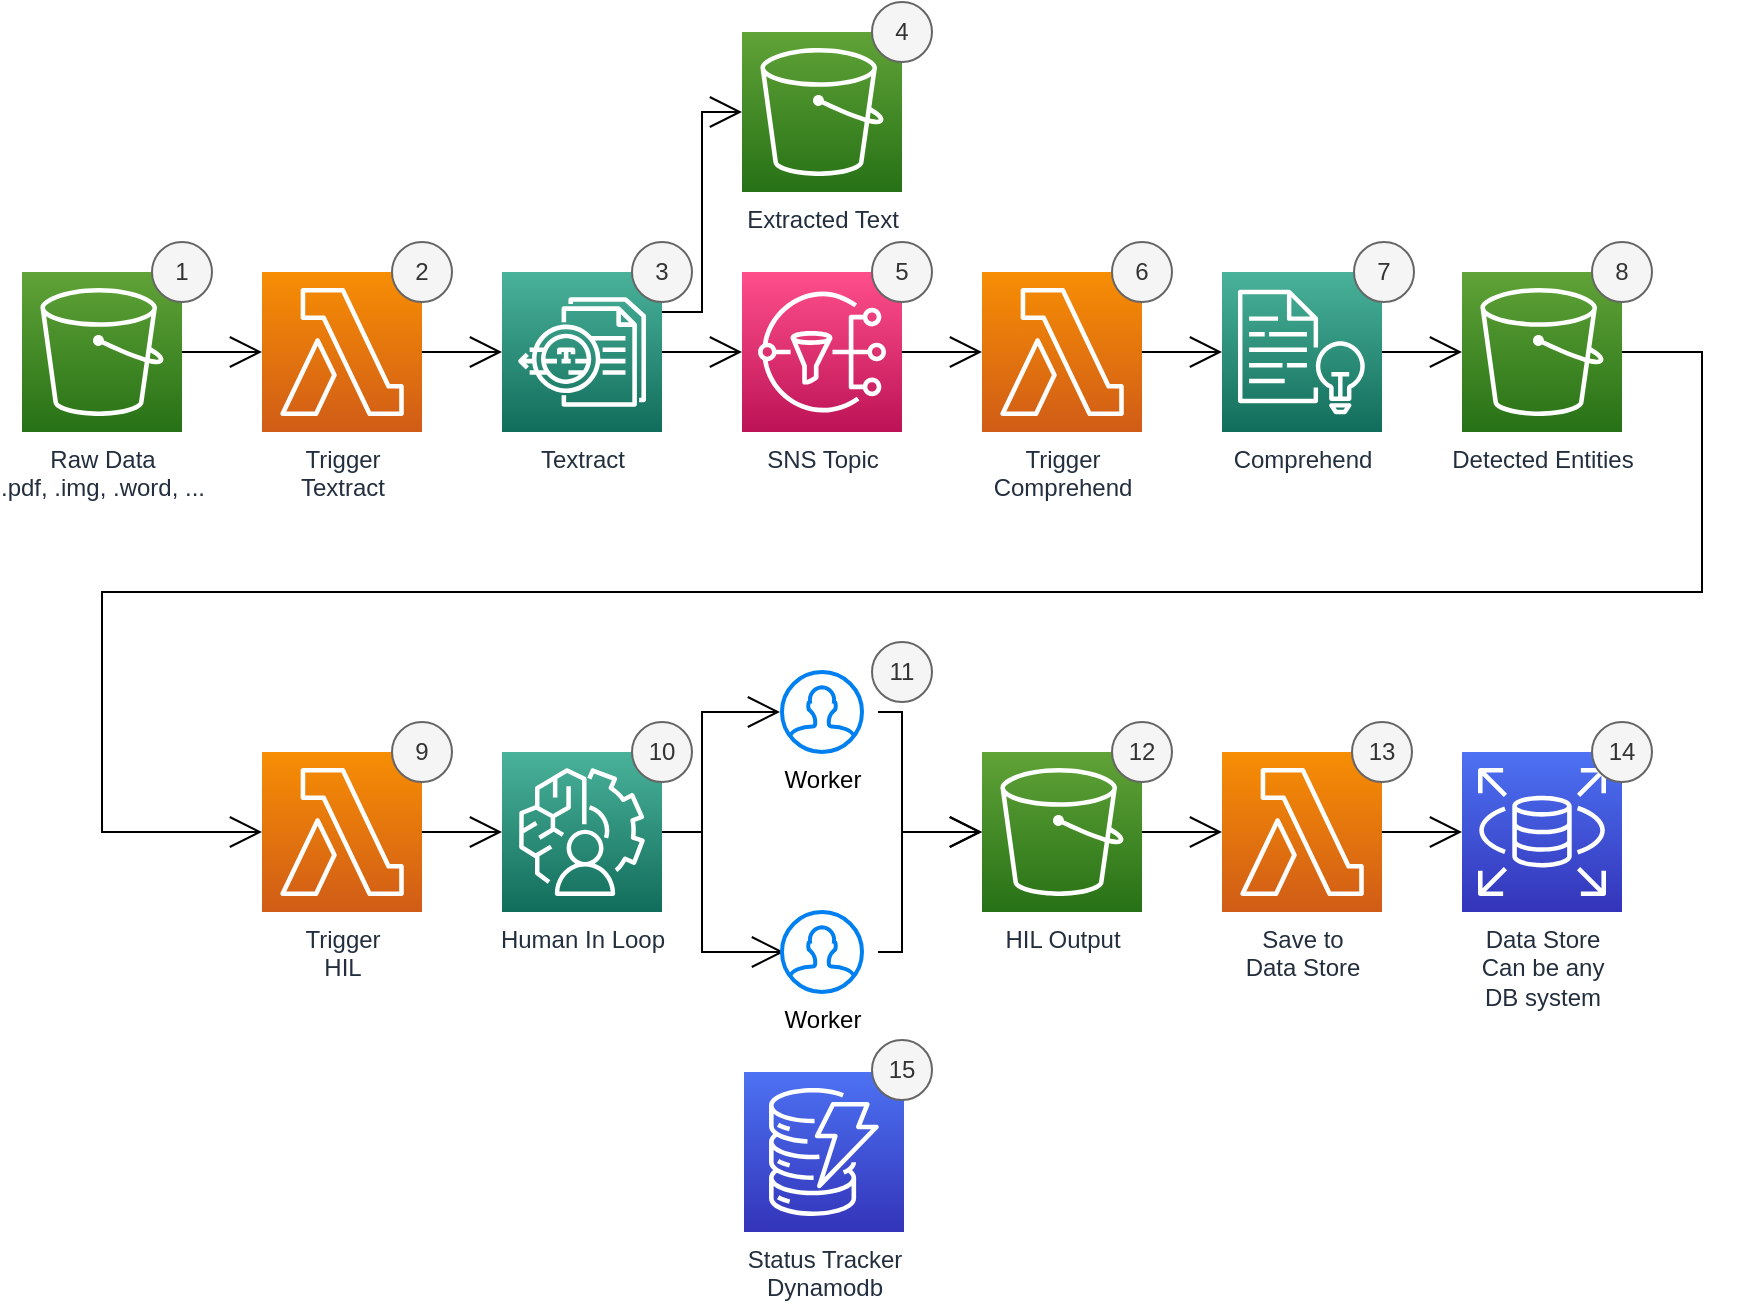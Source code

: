 <mxfile version="15.3.5" type="device" pages="2"><diagram id="PUsyPg1PafYeTbIOHc9t" name="Architect"><mxGraphModel dx="893" dy="1772" grid="1" gridSize="10" guides="1" tooltips="1" connect="1" arrows="1" fold="1" page="1" pageScale="1" pageWidth="850" pageHeight="1100" math="0" shadow="0"><root><mxCell id="0"/><mxCell id="1" parent="0"/><mxCell id="A-wJ7y3gx-UG36cS0w1t-62" style="edgeStyle=none;curved=1;rounded=0;orthogonalLoop=1;jettySize=auto;html=1;exitX=1;exitY=0.5;exitDx=0;exitDy=0;exitPerimeter=0;entryX=0;entryY=0.5;entryDx=0;entryDy=0;entryPerimeter=0;endArrow=open;startSize=14;endSize=14;sourcePerimeterSpacing=8;targetPerimeterSpacing=8;" parent="1" source="A-wJ7y3gx-UG36cS0w1t-1" target="A-wJ7y3gx-UG36cS0w1t-2" edge="1"><mxGeometry relative="1" as="geometry"/></mxCell><mxCell id="A-wJ7y3gx-UG36cS0w1t-1" value="Raw Data&lt;br&gt;.pdf, .img, .word, ..." style="sketch=0;points=[[0,0,0],[0.25,0,0],[0.5,0,0],[0.75,0,0],[1,0,0],[0,1,0],[0.25,1,0],[0.5,1,0],[0.75,1,0],[1,1,0],[0,0.25,0],[0,0.5,0],[0,0.75,0],[1,0.25,0],[1,0.5,0],[1,0.75,0]];outlineConnect=0;fontColor=#232F3E;gradientColor=#60A337;gradientDirection=north;fillColor=#277116;strokeColor=#ffffff;dashed=0;verticalLabelPosition=bottom;verticalAlign=top;align=center;html=1;fontSize=12;fontStyle=0;aspect=fixed;shape=mxgraph.aws4.resourceIcon;resIcon=mxgraph.aws4.s3;hachureGap=4;pointerEvents=0;" parent="1" vertex="1"><mxGeometry x="80" y="-40" width="80" height="80" as="geometry"/></mxCell><mxCell id="A-wJ7y3gx-UG36cS0w1t-63" style="edgeStyle=none;curved=1;rounded=0;orthogonalLoop=1;jettySize=auto;html=1;exitX=1;exitY=0.5;exitDx=0;exitDy=0;exitPerimeter=0;entryX=0;entryY=0.5;entryDx=0;entryDy=0;entryPerimeter=0;endArrow=open;startSize=14;endSize=14;sourcePerimeterSpacing=8;targetPerimeterSpacing=8;" parent="1" source="A-wJ7y3gx-UG36cS0w1t-2" target="A-wJ7y3gx-UG36cS0w1t-56" edge="1"><mxGeometry relative="1" as="geometry"/></mxCell><mxCell id="A-wJ7y3gx-UG36cS0w1t-2" value="Trigger&lt;br&gt;Textract" style="sketch=0;points=[[0,0,0],[0.25,0,0],[0.5,0,0],[0.75,0,0],[1,0,0],[0,1,0],[0.25,1,0],[0.5,1,0],[0.75,1,0],[1,1,0],[0,0.25,0],[0,0.5,0],[0,0.75,0],[1,0.25,0],[1,0.5,0],[1,0.75,0]];outlineConnect=0;fontColor=#232F3E;gradientColor=#F78E04;gradientDirection=north;fillColor=#D05C17;strokeColor=#ffffff;dashed=0;verticalLabelPosition=bottom;verticalAlign=top;align=center;html=1;fontSize=12;fontStyle=0;aspect=fixed;shape=mxgraph.aws4.resourceIcon;resIcon=mxgraph.aws4.lambda;hachureGap=4;pointerEvents=0;" parent="1" vertex="1"><mxGeometry x="200" y="-40" width="80" height="80" as="geometry"/></mxCell><mxCell id="A-wJ7y3gx-UG36cS0w1t-78" style="edgeStyle=orthogonalEdgeStyle;rounded=0;orthogonalLoop=1;jettySize=auto;html=1;exitX=1;exitY=0.5;exitDx=0;exitDy=0;exitPerimeter=0;entryX=-0.025;entryY=0.5;entryDx=0;entryDy=0;entryPerimeter=0;endArrow=open;startSize=14;endSize=14;sourcePerimeterSpacing=8;targetPerimeterSpacing=8;" parent="1" source="A-wJ7y3gx-UG36cS0w1t-55" target="A-wJ7y3gx-UG36cS0w1t-74" edge="1"><mxGeometry relative="1" as="geometry"><Array as="points"><mxPoint x="420" y="240"/><mxPoint x="420" y="180"/></Array></mxGeometry></mxCell><mxCell id="A-wJ7y3gx-UG36cS0w1t-79" style="edgeStyle=orthogonalEdgeStyle;rounded=0;orthogonalLoop=1;jettySize=auto;html=1;exitX=1;exitY=0.5;exitDx=0;exitDy=0;exitPerimeter=0;entryX=0.025;entryY=0.5;entryDx=0;entryDy=0;entryPerimeter=0;endArrow=open;startSize=14;endSize=14;sourcePerimeterSpacing=8;targetPerimeterSpacing=8;" parent="1" source="A-wJ7y3gx-UG36cS0w1t-55" target="A-wJ7y3gx-UG36cS0w1t-76" edge="1"><mxGeometry relative="1" as="geometry"><Array as="points"><mxPoint x="420" y="240"/><mxPoint x="420" y="300"/></Array></mxGeometry></mxCell><mxCell id="A-wJ7y3gx-UG36cS0w1t-55" value="Human In Loop" style="sketch=0;points=[[0,0,0],[0.25,0,0],[0.5,0,0],[0.75,0,0],[1,0,0],[0,1,0],[0.25,1,0],[0.5,1,0],[0.75,1,0],[1,1,0],[0,0.25,0],[0,0.5,0],[0,0.75,0],[1,0.25,0],[1,0.5,0],[1,0.75,0]];outlineConnect=0;fontColor=#232F3E;gradientColor=#4AB29A;gradientDirection=north;fillColor=#116D5B;strokeColor=#ffffff;dashed=0;verticalLabelPosition=bottom;verticalAlign=top;align=center;html=1;fontSize=12;fontStyle=0;aspect=fixed;shape=mxgraph.aws4.resourceIcon;resIcon=mxgraph.aws4.augmented_ai;hachureGap=4;pointerEvents=0;" parent="1" vertex="1"><mxGeometry x="320" y="200" width="80" height="80" as="geometry"/></mxCell><mxCell id="A-wJ7y3gx-UG36cS0w1t-64" style="edgeStyle=none;curved=1;rounded=0;orthogonalLoop=1;jettySize=auto;html=1;exitX=1;exitY=0.5;exitDx=0;exitDy=0;exitPerimeter=0;entryX=0;entryY=0.5;entryDx=0;entryDy=0;entryPerimeter=0;endArrow=open;startSize=14;endSize=14;sourcePerimeterSpacing=8;targetPerimeterSpacing=8;" parent="1" source="A-wJ7y3gx-UG36cS0w1t-56" target="A-wJ7y3gx-UG36cS0w1t-58" edge="1"><mxGeometry relative="1" as="geometry"/></mxCell><mxCell id="A-wJ7y3gx-UG36cS0w1t-65" style="edgeStyle=orthogonalEdgeStyle;rounded=0;orthogonalLoop=1;jettySize=auto;html=1;exitX=1;exitY=0.25;exitDx=0;exitDy=0;exitPerimeter=0;entryX=0;entryY=0.5;entryDx=0;entryDy=0;entryPerimeter=0;endArrow=open;startSize=14;endSize=14;sourcePerimeterSpacing=8;targetPerimeterSpacing=8;" parent="1" source="A-wJ7y3gx-UG36cS0w1t-56" target="A-wJ7y3gx-UG36cS0w1t-60" edge="1"><mxGeometry relative="1" as="geometry"><Array as="points"><mxPoint x="420" y="-20"/><mxPoint x="420" y="-120"/></Array></mxGeometry></mxCell><mxCell id="A-wJ7y3gx-UG36cS0w1t-56" value="Textract" style="sketch=0;points=[[0,0,0],[0.25,0,0],[0.5,0,0],[0.75,0,0],[1,0,0],[0,1,0],[0.25,1,0],[0.5,1,0],[0.75,1,0],[1,1,0],[0,0.25,0],[0,0.5,0],[0,0.75,0],[1,0.25,0],[1,0.5,0],[1,0.75,0]];outlineConnect=0;fontColor=#232F3E;gradientColor=#4AB29A;gradientDirection=north;fillColor=#116D5B;strokeColor=#ffffff;dashed=0;verticalLabelPosition=bottom;verticalAlign=top;align=center;html=1;fontSize=12;fontStyle=0;aspect=fixed;shape=mxgraph.aws4.resourceIcon;resIcon=mxgraph.aws4.textract;hachureGap=4;pointerEvents=0;" parent="1" vertex="1"><mxGeometry x="320" y="-40" width="80" height="80" as="geometry"/></mxCell><mxCell id="A-wJ7y3gx-UG36cS0w1t-72" style="edgeStyle=orthogonalEdgeStyle;rounded=0;orthogonalLoop=1;jettySize=auto;html=1;exitX=1;exitY=0.5;exitDx=0;exitDy=0;exitPerimeter=0;entryX=0;entryY=0.5;entryDx=0;entryDy=0;entryPerimeter=0;endArrow=open;startSize=14;endSize=14;sourcePerimeterSpacing=8;targetPerimeterSpacing=8;" parent="1" source="A-wJ7y3gx-UG36cS0w1t-57" target="A-wJ7y3gx-UG36cS0w1t-61" edge="1"><mxGeometry relative="1" as="geometry"/></mxCell><mxCell id="A-wJ7y3gx-UG36cS0w1t-57" value="Comprehend" style="sketch=0;points=[[0,0,0],[0.25,0,0],[0.5,0,0],[0.75,0,0],[1,0,0],[0,1,0],[0.25,1,0],[0.5,1,0],[0.75,1,0],[1,1,0],[0,0.25,0],[0,0.5,0],[0,0.75,0],[1,0.25,0],[1,0.5,0],[1,0.75,0]];outlineConnect=0;fontColor=#232F3E;gradientColor=#4AB29A;gradientDirection=north;fillColor=#116D5B;strokeColor=#ffffff;dashed=0;verticalLabelPosition=bottom;verticalAlign=top;align=center;html=1;fontSize=12;fontStyle=0;aspect=fixed;shape=mxgraph.aws4.resourceIcon;resIcon=mxgraph.aws4.comprehend;hachureGap=4;pointerEvents=0;" parent="1" vertex="1"><mxGeometry x="680" y="-40" width="80" height="80" as="geometry"/></mxCell><mxCell id="A-wJ7y3gx-UG36cS0w1t-66" style="edgeStyle=orthogonalEdgeStyle;rounded=0;orthogonalLoop=1;jettySize=auto;html=1;exitX=1;exitY=0.5;exitDx=0;exitDy=0;exitPerimeter=0;entryX=0;entryY=0.5;entryDx=0;entryDy=0;entryPerimeter=0;endArrow=open;startSize=14;endSize=14;sourcePerimeterSpacing=8;targetPerimeterSpacing=8;" parent="1" source="A-wJ7y3gx-UG36cS0w1t-58" target="A-wJ7y3gx-UG36cS0w1t-59" edge="1"><mxGeometry relative="1" as="geometry"/></mxCell><mxCell id="A-wJ7y3gx-UG36cS0w1t-58" value="SNS Topic" style="sketch=0;points=[[0,0,0],[0.25,0,0],[0.5,0,0],[0.75,0,0],[1,0,0],[0,1,0],[0.25,1,0],[0.5,1,0],[0.75,1,0],[1,1,0],[0,0.25,0],[0,0.5,0],[0,0.75,0],[1,0.25,0],[1,0.5,0],[1,0.75,0]];outlineConnect=0;fontColor=#232F3E;gradientColor=#FF4F8B;gradientDirection=north;fillColor=#BC1356;strokeColor=#ffffff;dashed=0;verticalLabelPosition=bottom;verticalAlign=top;align=center;html=1;fontSize=12;fontStyle=0;aspect=fixed;shape=mxgraph.aws4.resourceIcon;resIcon=mxgraph.aws4.sns;hachureGap=4;pointerEvents=0;" parent="1" vertex="1"><mxGeometry x="440" y="-40" width="80" height="80" as="geometry"/></mxCell><mxCell id="A-wJ7y3gx-UG36cS0w1t-71" style="edgeStyle=orthogonalEdgeStyle;rounded=0;orthogonalLoop=1;jettySize=auto;html=1;exitX=1;exitY=0.5;exitDx=0;exitDy=0;exitPerimeter=0;entryX=0;entryY=0.5;entryDx=0;entryDy=0;entryPerimeter=0;endArrow=open;startSize=14;endSize=14;sourcePerimeterSpacing=8;targetPerimeterSpacing=8;" parent="1" source="A-wJ7y3gx-UG36cS0w1t-59" target="A-wJ7y3gx-UG36cS0w1t-57" edge="1"><mxGeometry relative="1" as="geometry"/></mxCell><mxCell id="A-wJ7y3gx-UG36cS0w1t-59" value="Trigger&lt;br&gt;Comprehend" style="sketch=0;points=[[0,0,0],[0.25,0,0],[0.5,0,0],[0.75,0,0],[1,0,0],[0,1,0],[0.25,1,0],[0.5,1,0],[0.75,1,0],[1,1,0],[0,0.25,0],[0,0.5,0],[0,0.75,0],[1,0.25,0],[1,0.5,0],[1,0.75,0]];outlineConnect=0;fontColor=#232F3E;gradientColor=#F78E04;gradientDirection=north;fillColor=#D05C17;strokeColor=#ffffff;dashed=0;verticalLabelPosition=bottom;verticalAlign=top;align=center;html=1;fontSize=12;fontStyle=0;aspect=fixed;shape=mxgraph.aws4.resourceIcon;resIcon=mxgraph.aws4.lambda;hachureGap=4;pointerEvents=0;" parent="1" vertex="1"><mxGeometry x="560" y="-40" width="80" height="80" as="geometry"/></mxCell><mxCell id="A-wJ7y3gx-UG36cS0w1t-60" value="Extracted Text" style="sketch=0;points=[[0,0,0],[0.25,0,0],[0.5,0,0],[0.75,0,0],[1,0,0],[0,1,0],[0.25,1,0],[0.5,1,0],[0.75,1,0],[1,1,0],[0,0.25,0],[0,0.5,0],[0,0.75,0],[1,0.25,0],[1,0.5,0],[1,0.75,0]];outlineConnect=0;fontColor=#232F3E;gradientColor=#60A337;gradientDirection=north;fillColor=#277116;strokeColor=#ffffff;dashed=0;verticalLabelPosition=bottom;verticalAlign=top;align=center;html=1;fontSize=12;fontStyle=0;aspect=fixed;shape=mxgraph.aws4.resourceIcon;resIcon=mxgraph.aws4.s3;hachureGap=4;pointerEvents=0;" parent="1" vertex="1"><mxGeometry x="440" y="-160" width="80" height="80" as="geometry"/></mxCell><mxCell id="A-wJ7y3gx-UG36cS0w1t-70" style="edgeStyle=orthogonalEdgeStyle;rounded=0;orthogonalLoop=1;jettySize=auto;html=1;exitX=1;exitY=0.5;exitDx=0;exitDy=0;exitPerimeter=0;entryX=0;entryY=0.5;entryDx=0;entryDy=0;entryPerimeter=0;endArrow=open;startSize=14;endSize=14;sourcePerimeterSpacing=8;targetPerimeterSpacing=8;" parent="1" source="A-wJ7y3gx-UG36cS0w1t-61" target="A-wJ7y3gx-UG36cS0w1t-69" edge="1"><mxGeometry relative="1" as="geometry"><Array as="points"><mxPoint x="920"/><mxPoint x="920" y="120"/><mxPoint x="120" y="120"/><mxPoint x="120" y="240"/></Array></mxGeometry></mxCell><mxCell id="A-wJ7y3gx-UG36cS0w1t-61" value="Detected Entities" style="sketch=0;points=[[0,0,0],[0.25,0,0],[0.5,0,0],[0.75,0,0],[1,0,0],[0,1,0],[0.25,1,0],[0.5,1,0],[0.75,1,0],[1,1,0],[0,0.25,0],[0,0.5,0],[0,0.75,0],[1,0.25,0],[1,0.5,0],[1,0.75,0]];outlineConnect=0;fontColor=#232F3E;gradientColor=#60A337;gradientDirection=north;fillColor=#277116;strokeColor=#ffffff;dashed=0;verticalLabelPosition=bottom;verticalAlign=top;align=center;html=1;fontSize=12;fontStyle=0;aspect=fixed;shape=mxgraph.aws4.resourceIcon;resIcon=mxgraph.aws4.s3;hachureGap=4;pointerEvents=0;" parent="1" vertex="1"><mxGeometry x="800" y="-40" width="80" height="80" as="geometry"/></mxCell><mxCell id="A-wJ7y3gx-UG36cS0w1t-77" style="edgeStyle=orthogonalEdgeStyle;rounded=0;orthogonalLoop=1;jettySize=auto;html=1;exitX=1;exitY=0.5;exitDx=0;exitDy=0;exitPerimeter=0;entryX=0;entryY=0.5;entryDx=0;entryDy=0;entryPerimeter=0;endArrow=open;startSize=14;endSize=14;sourcePerimeterSpacing=8;targetPerimeterSpacing=8;" parent="1" source="A-wJ7y3gx-UG36cS0w1t-69" target="A-wJ7y3gx-UG36cS0w1t-55" edge="1"><mxGeometry relative="1" as="geometry"/></mxCell><mxCell id="A-wJ7y3gx-UG36cS0w1t-69" value="Trigger&lt;br&gt;HIL" style="sketch=0;points=[[0,0,0],[0.25,0,0],[0.5,0,0],[0.75,0,0],[1,0,0],[0,1,0],[0.25,1,0],[0.5,1,0],[0.75,1,0],[1,1,0],[0,0.25,0],[0,0.5,0],[0,0.75,0],[1,0.25,0],[1,0.5,0],[1,0.75,0]];outlineConnect=0;fontColor=#232F3E;gradientColor=#F78E04;gradientDirection=north;fillColor=#D05C17;strokeColor=#ffffff;dashed=0;verticalLabelPosition=bottom;verticalAlign=top;align=center;html=1;fontSize=12;fontStyle=0;aspect=fixed;shape=mxgraph.aws4.resourceIcon;resIcon=mxgraph.aws4.lambda;hachureGap=4;pointerEvents=0;" parent="1" vertex="1"><mxGeometry x="200" y="200" width="80" height="80" as="geometry"/></mxCell><mxCell id="A-wJ7y3gx-UG36cS0w1t-81" style="edgeStyle=orthogonalEdgeStyle;rounded=0;orthogonalLoop=1;jettySize=auto;html=1;entryX=0;entryY=0.5;entryDx=0;entryDy=0;entryPerimeter=0;endArrow=open;startSize=14;endSize=14;sourcePerimeterSpacing=8;targetPerimeterSpacing=8;" parent="1" source="A-wJ7y3gx-UG36cS0w1t-74" target="A-wJ7y3gx-UG36cS0w1t-80" edge="1"><mxGeometry relative="1" as="geometry"><Array as="points"><mxPoint x="520" y="180"/><mxPoint x="520" y="240"/></Array></mxGeometry></mxCell><mxCell id="A-wJ7y3gx-UG36cS0w1t-74" value="Worker" style="html=1;verticalLabelPosition=bottom;align=center;labelBackgroundColor=#ffffff;verticalAlign=top;strokeWidth=2;strokeColor=#0080F0;shadow=0;dashed=0;shape=mxgraph.ios7.icons.user;hachureGap=4;pointerEvents=0;" parent="1" vertex="1"><mxGeometry x="460" y="160" width="40" height="40" as="geometry"/></mxCell><mxCell id="A-wJ7y3gx-UG36cS0w1t-82" style="edgeStyle=orthogonalEdgeStyle;rounded=0;orthogonalLoop=1;jettySize=auto;html=1;entryX=0;entryY=0.5;entryDx=0;entryDy=0;entryPerimeter=0;endArrow=open;startSize=14;endSize=14;sourcePerimeterSpacing=8;targetPerimeterSpacing=8;" parent="1" source="A-wJ7y3gx-UG36cS0w1t-76" target="A-wJ7y3gx-UG36cS0w1t-80" edge="1"><mxGeometry relative="1" as="geometry"><Array as="points"><mxPoint x="520" y="300"/><mxPoint x="520" y="240"/></Array></mxGeometry></mxCell><mxCell id="A-wJ7y3gx-UG36cS0w1t-76" value="Worker" style="html=1;verticalLabelPosition=bottom;align=center;labelBackgroundColor=#ffffff;verticalAlign=top;strokeWidth=2;strokeColor=#0080F0;shadow=0;dashed=0;shape=mxgraph.ios7.icons.user;hachureGap=4;pointerEvents=0;" parent="1" vertex="1"><mxGeometry x="460" y="280" width="40" height="40" as="geometry"/></mxCell><mxCell id="A-wJ7y3gx-UG36cS0w1t-84" style="edgeStyle=orthogonalEdgeStyle;rounded=0;orthogonalLoop=1;jettySize=auto;html=1;exitX=1;exitY=0.5;exitDx=0;exitDy=0;exitPerimeter=0;entryX=0;entryY=0.5;entryDx=0;entryDy=0;entryPerimeter=0;endArrow=open;startSize=14;endSize=14;sourcePerimeterSpacing=8;targetPerimeterSpacing=8;" parent="1" source="A-wJ7y3gx-UG36cS0w1t-80" target="A-wJ7y3gx-UG36cS0w1t-83" edge="1"><mxGeometry relative="1" as="geometry"/></mxCell><mxCell id="A-wJ7y3gx-UG36cS0w1t-80" value="HIL Output" style="sketch=0;points=[[0,0,0],[0.25,0,0],[0.5,0,0],[0.75,0,0],[1,0,0],[0,1,0],[0.25,1,0],[0.5,1,0],[0.75,1,0],[1,1,0],[0,0.25,0],[0,0.5,0],[0,0.75,0],[1,0.25,0],[1,0.5,0],[1,0.75,0]];outlineConnect=0;fontColor=#232F3E;gradientColor=#60A337;gradientDirection=north;fillColor=#277116;strokeColor=#ffffff;dashed=0;verticalLabelPosition=bottom;verticalAlign=top;align=center;html=1;fontSize=12;fontStyle=0;aspect=fixed;shape=mxgraph.aws4.resourceIcon;resIcon=mxgraph.aws4.s3;hachureGap=4;pointerEvents=0;" parent="1" vertex="1"><mxGeometry x="560" y="200" width="80" height="80" as="geometry"/></mxCell><mxCell id="A-wJ7y3gx-UG36cS0w1t-86" style="edgeStyle=orthogonalEdgeStyle;rounded=0;orthogonalLoop=1;jettySize=auto;html=1;exitX=1;exitY=0.5;exitDx=0;exitDy=0;exitPerimeter=0;entryX=0;entryY=0.5;entryDx=0;entryDy=0;entryPerimeter=0;endArrow=open;startSize=14;endSize=14;sourcePerimeterSpacing=8;targetPerimeterSpacing=8;" parent="1" source="A-wJ7y3gx-UG36cS0w1t-83" target="A-wJ7y3gx-UG36cS0w1t-85" edge="1"><mxGeometry relative="1" as="geometry"/></mxCell><mxCell id="A-wJ7y3gx-UG36cS0w1t-83" value="Save to &lt;br&gt;Data Store" style="sketch=0;points=[[0,0,0],[0.25,0,0],[0.5,0,0],[0.75,0,0],[1,0,0],[0,1,0],[0.25,1,0],[0.5,1,0],[0.75,1,0],[1,1,0],[0,0.25,0],[0,0.5,0],[0,0.75,0],[1,0.25,0],[1,0.5,0],[1,0.75,0]];outlineConnect=0;fontColor=#232F3E;gradientColor=#F78E04;gradientDirection=north;fillColor=#D05C17;strokeColor=#ffffff;dashed=0;verticalLabelPosition=bottom;verticalAlign=top;align=center;html=1;fontSize=12;fontStyle=0;aspect=fixed;shape=mxgraph.aws4.resourceIcon;resIcon=mxgraph.aws4.lambda;hachureGap=4;pointerEvents=0;" parent="1" vertex="1"><mxGeometry x="680" y="200" width="80" height="80" as="geometry"/></mxCell><mxCell id="A-wJ7y3gx-UG36cS0w1t-85" value="Data Store&lt;br&gt;Can be any &lt;br&gt;DB system" style="sketch=0;points=[[0,0,0],[0.25,0,0],[0.5,0,0],[0.75,0,0],[1,0,0],[0,1,0],[0.25,1,0],[0.5,1,0],[0.75,1,0],[1,1,0],[0,0.25,0],[0,0.5,0],[0,0.75,0],[1,0.25,0],[1,0.5,0],[1,0.75,0]];outlineConnect=0;fontColor=#232F3E;gradientColor=#4D72F3;gradientDirection=north;fillColor=#3334B9;strokeColor=#ffffff;dashed=0;verticalLabelPosition=bottom;verticalAlign=top;align=center;html=1;fontSize=12;fontStyle=0;aspect=fixed;shape=mxgraph.aws4.resourceIcon;resIcon=mxgraph.aws4.rds;hachureGap=4;pointerEvents=0;" parent="1" vertex="1"><mxGeometry x="800" y="200" width="80" height="80" as="geometry"/></mxCell><mxCell id="7WBV19igmc-69tP2fti4-1" value="1" style="ellipse;whiteSpace=wrap;html=1;aspect=fixed;hachureGap=4;pointerEvents=0;fillColor=#f5f5f5;strokeColor=#666666;fontColor=#333333;" parent="1" vertex="1"><mxGeometry x="145" y="-55" width="30" height="30" as="geometry"/></mxCell><mxCell id="7WBV19igmc-69tP2fti4-2" value="2" style="ellipse;whiteSpace=wrap;html=1;aspect=fixed;hachureGap=4;pointerEvents=0;fillColor=#f5f5f5;strokeColor=#666666;fontColor=#333333;" parent="1" vertex="1"><mxGeometry x="265" y="-55" width="30" height="30" as="geometry"/></mxCell><mxCell id="7WBV19igmc-69tP2fti4-3" value="3" style="ellipse;whiteSpace=wrap;html=1;aspect=fixed;hachureGap=4;pointerEvents=0;fillColor=#f5f5f5;strokeColor=#666666;fontColor=#333333;" parent="1" vertex="1"><mxGeometry x="385" y="-55" width="30" height="30" as="geometry"/></mxCell><mxCell id="7WBV19igmc-69tP2fti4-4" value="4" style="ellipse;whiteSpace=wrap;html=1;aspect=fixed;hachureGap=4;pointerEvents=0;fillColor=#f5f5f5;strokeColor=#666666;fontColor=#333333;" parent="1" vertex="1"><mxGeometry x="505" y="-175" width="30" height="30" as="geometry"/></mxCell><mxCell id="7WBV19igmc-69tP2fti4-5" value="5" style="ellipse;whiteSpace=wrap;html=1;aspect=fixed;hachureGap=4;pointerEvents=0;fillColor=#f5f5f5;strokeColor=#666666;fontColor=#333333;" parent="1" vertex="1"><mxGeometry x="505" y="-55" width="30" height="30" as="geometry"/></mxCell><mxCell id="7WBV19igmc-69tP2fti4-6" value="6" style="ellipse;whiteSpace=wrap;html=1;aspect=fixed;hachureGap=4;pointerEvents=0;fillColor=#f5f5f5;strokeColor=#666666;fontColor=#333333;" parent="1" vertex="1"><mxGeometry x="625" y="-55" width="30" height="30" as="geometry"/></mxCell><mxCell id="7WBV19igmc-69tP2fti4-7" value="7" style="ellipse;whiteSpace=wrap;html=1;aspect=fixed;hachureGap=4;pointerEvents=0;fillColor=#f5f5f5;strokeColor=#666666;fontColor=#333333;" parent="1" vertex="1"><mxGeometry x="746" y="-55" width="30" height="30" as="geometry"/></mxCell><mxCell id="7WBV19igmc-69tP2fti4-8" value="8" style="ellipse;whiteSpace=wrap;html=1;aspect=fixed;hachureGap=4;pointerEvents=0;fillColor=#f5f5f5;strokeColor=#666666;fontColor=#333333;" parent="1" vertex="1"><mxGeometry x="865" y="-55" width="30" height="30" as="geometry"/></mxCell><mxCell id="7WBV19igmc-69tP2fti4-9" value="14" style="ellipse;whiteSpace=wrap;html=1;aspect=fixed;hachureGap=4;pointerEvents=0;fillColor=#f5f5f5;strokeColor=#666666;fontColor=#333333;" parent="1" vertex="1"><mxGeometry x="865" y="185" width="30" height="30" as="geometry"/></mxCell><mxCell id="7WBV19igmc-69tP2fti4-10" value="13" style="ellipse;whiteSpace=wrap;html=1;aspect=fixed;hachureGap=4;pointerEvents=0;fillColor=#f5f5f5;strokeColor=#666666;fontColor=#333333;" parent="1" vertex="1"><mxGeometry x="745" y="185" width="30" height="30" as="geometry"/></mxCell><mxCell id="7WBV19igmc-69tP2fti4-11" value="12" style="ellipse;whiteSpace=wrap;html=1;aspect=fixed;hachureGap=4;pointerEvents=0;fillColor=#f5f5f5;strokeColor=#666666;fontColor=#333333;" parent="1" vertex="1"><mxGeometry x="625" y="185" width="30" height="30" as="geometry"/></mxCell><mxCell id="7WBV19igmc-69tP2fti4-12" value="10" style="ellipse;whiteSpace=wrap;html=1;aspect=fixed;hachureGap=4;pointerEvents=0;fillColor=#f5f5f5;strokeColor=#666666;fontColor=#333333;" parent="1" vertex="1"><mxGeometry x="385" y="185" width="30" height="30" as="geometry"/></mxCell><mxCell id="7WBV19igmc-69tP2fti4-13" value="9" style="ellipse;whiteSpace=wrap;html=1;aspect=fixed;hachureGap=4;pointerEvents=0;fillColor=#f5f5f5;strokeColor=#666666;fontColor=#333333;" parent="1" vertex="1"><mxGeometry x="265" y="185" width="30" height="30" as="geometry"/></mxCell><mxCell id="7WBV19igmc-69tP2fti4-14" value="11" style="ellipse;whiteSpace=wrap;html=1;aspect=fixed;hachureGap=4;pointerEvents=0;fillColor=#f5f5f5;strokeColor=#666666;fontColor=#333333;" parent="1" vertex="1"><mxGeometry x="505" y="145" width="30" height="30" as="geometry"/></mxCell><mxCell id="-tkviSObK5oUVPuVaA_e-1" value="Status Tracker&lt;br&gt;Dynamodb" style="sketch=0;points=[[0,0,0],[0.25,0,0],[0.5,0,0],[0.75,0,0],[1,0,0],[0,1,0],[0.25,1,0],[0.5,1,0],[0.75,1,0],[1,1,0],[0,0.25,0],[0,0.5,0],[0,0.75,0],[1,0.25,0],[1,0.5,0],[1,0.75,0]];outlineConnect=0;fontColor=#232F3E;gradientColor=#4D72F3;gradientDirection=north;fillColor=#3334B9;strokeColor=#ffffff;dashed=0;verticalLabelPosition=bottom;verticalAlign=top;align=center;html=1;fontSize=12;fontStyle=0;aspect=fixed;shape=mxgraph.aws4.resourceIcon;resIcon=mxgraph.aws4.dynamodb;hachureGap=4;pointerEvents=0;" vertex="1" parent="1"><mxGeometry x="441" y="360" width="80" height="80" as="geometry"/></mxCell><mxCell id="-tkviSObK5oUVPuVaA_e-2" value="15" style="ellipse;whiteSpace=wrap;html=1;aspect=fixed;hachureGap=4;pointerEvents=0;fillColor=#f5f5f5;strokeColor=#666666;fontColor=#333333;" vertex="1" parent="1"><mxGeometry x="505" y="344" width="30" height="30" as="geometry"/></mxCell></root></mxGraphModel></diagram><diagram id="xhmvSHK_J-lwToYyniGq" name="Workflow"><mxGraphModel dx="893" dy="672" grid="1" gridSize="10" guides="1" tooltips="1" connect="1" arrows="1" fold="1" page="1" pageScale="1" pageWidth="850" pageHeight="1100" math="0" shadow="0"><root><mxCell id="ClNrnY2EVaW113UumyJr-0"/><mxCell id="ClNrnY2EVaW113UumyJr-1" parent="ClNrnY2EVaW113UumyJr-0"/><mxCell id="6-CNEuiu_ARBcKAZ0-fv-0" value="" style="shape=table;html=1;whiteSpace=wrap;startSize=0;container=1;collapsible=0;childLayout=tableLayout;hachureGap=4;pointerEvents=0;" parent="ClNrnY2EVaW113UumyJr-1" vertex="1"><mxGeometry x="280" y="440" width="840" height="200" as="geometry"/></mxCell><mxCell id="6-CNEuiu_ARBcKAZ0-fv-1" value="" style="shape=partialRectangle;html=1;whiteSpace=wrap;collapsible=0;dropTarget=0;pointerEvents=0;fillColor=none;top=0;left=0;bottom=0;right=0;points=[[0,0.5],[1,0.5]];portConstraint=eastwest;" parent="6-CNEuiu_ARBcKAZ0-fv-0" vertex="1"><mxGeometry width="840" height="50" as="geometry"/></mxCell><mxCell id="6-CNEuiu_ARBcKAZ0-fv-2" value="" style="shape=partialRectangle;html=1;whiteSpace=wrap;connectable=0;fillColor=none;top=0;left=0;bottom=0;right=0;overflow=hidden;pointerEvents=1;" parent="6-CNEuiu_ARBcKAZ0-fv-1" vertex="1"><mxGeometry width="119" height="50" as="geometry"><mxRectangle width="119" height="50" as="alternateBounds"/></mxGeometry></mxCell><mxCell id="6-CNEuiu_ARBcKAZ0-fv-3" value="extract &lt;br&gt;text" style="shape=partialRectangle;html=1;whiteSpace=wrap;connectable=0;fillColor=none;top=0;left=0;bottom=0;right=0;overflow=hidden;pointerEvents=1;" parent="6-CNEuiu_ARBcKAZ0-fv-1" vertex="1"><mxGeometry x="119" width="123" height="50" as="geometry"><mxRectangle width="123" height="50" as="alternateBounds"/></mxGeometry></mxCell><mxCell id="6-CNEuiu_ARBcKAZ0-fv-4" value="detect &lt;br&gt;entity" style="shape=partialRectangle;html=1;whiteSpace=wrap;connectable=0;fillColor=none;top=0;left=0;bottom=0;right=0;overflow=hidden;pointerEvents=1;" parent="6-CNEuiu_ARBcKAZ0-fv-1" vertex="1"><mxGeometry x="242" width="118" height="50" as="geometry"><mxRectangle width="118" height="50" as="alternateBounds"/></mxGeometry></mxCell><mxCell id="6-CNEuiu_ARBcKAZ0-fv-5" value="to structured &lt;br&gt;data&lt;span style=&quot;white-space: pre&quot;&gt;&#9;&lt;/span&gt;" style="shape=partialRectangle;html=1;whiteSpace=wrap;connectable=0;fillColor=none;top=0;left=0;bottom=0;right=0;overflow=hidden;pointerEvents=1;" parent="6-CNEuiu_ARBcKAZ0-fv-1" vertex="1"><mxGeometry x="360" width="121" height="50" as="geometry"><mxRectangle width="121" height="50" as="alternateBounds"/></mxGeometry></mxCell><mxCell id="6-CNEuiu_ARBcKAZ0-fv-6" value="human in loop&lt;br&gt;review (HIL)" style="shape=partialRectangle;html=1;whiteSpace=wrap;connectable=0;fillColor=none;top=0;left=0;bottom=0;right=0;overflow=hidden;pointerEvents=1;" parent="6-CNEuiu_ARBcKAZ0-fv-1" vertex="1"><mxGeometry x="481" width="119" height="50" as="geometry"><mxRectangle width="119" height="50" as="alternateBounds"/></mxGeometry></mxCell><mxCell id="6-CNEuiu_ARBcKAZ0-fv-7" value="analyze HIL&lt;br&gt;Output" style="shape=partialRectangle;html=1;whiteSpace=wrap;connectable=0;fillColor=none;top=0;left=0;bottom=0;right=0;overflow=hidden;pointerEvents=1;" parent="6-CNEuiu_ARBcKAZ0-fv-1" vertex="1"><mxGeometry x="600" width="122" height="50" as="geometry"><mxRectangle width="122" height="50" as="alternateBounds"/></mxGeometry></mxCell><mxCell id="6-CNEuiu_ARBcKAZ0-fv-8" value="store final &lt;br&gt;structured data" style="shape=partialRectangle;html=1;whiteSpace=wrap;connectable=0;fillColor=none;top=0;left=0;bottom=0;right=0;overflow=hidden;pointerEvents=1;" parent="6-CNEuiu_ARBcKAZ0-fv-1" vertex="1"><mxGeometry x="722" width="118" height="50" as="geometry"><mxRectangle width="118" height="50" as="alternateBounds"/></mxGeometry></mxCell><mxCell id="6-CNEuiu_ARBcKAZ0-fv-9" value="" style="shape=partialRectangle;html=1;whiteSpace=wrap;collapsible=0;dropTarget=0;pointerEvents=0;fillColor=none;top=0;left=0;bottom=0;right=0;points=[[0,0.5],[1,0.5]];portConstraint=eastwest;" parent="6-CNEuiu_ARBcKAZ0-fv-0" vertex="1"><mxGeometry y="50" width="840" height="50" as="geometry"/></mxCell><mxCell id="6-CNEuiu_ARBcKAZ0-fv-10" value="document 1" style="shape=partialRectangle;html=1;whiteSpace=wrap;connectable=0;fillColor=none;top=0;left=0;bottom=0;right=0;overflow=hidden;pointerEvents=1;" parent="6-CNEuiu_ARBcKAZ0-fv-9" vertex="1"><mxGeometry width="119" height="50" as="geometry"><mxRectangle width="119" height="50" as="alternateBounds"/></mxGeometry></mxCell><mxCell id="6-CNEuiu_ARBcKAZ0-fv-11" value="" style="shape=partialRectangle;html=1;whiteSpace=wrap;connectable=0;fillColor=none;top=0;left=0;bottom=0;right=0;overflow=hidden;pointerEvents=1;" parent="6-CNEuiu_ARBcKAZ0-fv-9" vertex="1"><mxGeometry x="119" width="123" height="50" as="geometry"><mxRectangle width="123" height="50" as="alternateBounds"/></mxGeometry></mxCell><mxCell id="6-CNEuiu_ARBcKAZ0-fv-12" value="" style="shape=partialRectangle;html=1;whiteSpace=wrap;connectable=0;fillColor=none;top=0;left=0;bottom=0;right=0;overflow=hidden;pointerEvents=1;" parent="6-CNEuiu_ARBcKAZ0-fv-9" vertex="1"><mxGeometry x="242" width="118" height="50" as="geometry"><mxRectangle width="118" height="50" as="alternateBounds"/></mxGeometry></mxCell><mxCell id="6-CNEuiu_ARBcKAZ0-fv-13" style="shape=partialRectangle;html=1;whiteSpace=wrap;connectable=0;fillColor=none;top=0;left=0;bottom=0;right=0;overflow=hidden;pointerEvents=1;" parent="6-CNEuiu_ARBcKAZ0-fv-9" vertex="1"><mxGeometry x="360" width="121" height="50" as="geometry"><mxRectangle width="121" height="50" as="alternateBounds"/></mxGeometry></mxCell><mxCell id="6-CNEuiu_ARBcKAZ0-fv-14" style="shape=partialRectangle;html=1;whiteSpace=wrap;connectable=0;fillColor=none;top=0;left=0;bottom=0;right=0;overflow=hidden;pointerEvents=1;" parent="6-CNEuiu_ARBcKAZ0-fv-9" vertex="1"><mxGeometry x="481" width="119" height="50" as="geometry"><mxRectangle width="119" height="50" as="alternateBounds"/></mxGeometry></mxCell><mxCell id="6-CNEuiu_ARBcKAZ0-fv-15" style="shape=partialRectangle;html=1;whiteSpace=wrap;connectable=0;fillColor=none;top=0;left=0;bottom=0;right=0;overflow=hidden;pointerEvents=1;" parent="6-CNEuiu_ARBcKAZ0-fv-9" vertex="1"><mxGeometry x="600" width="122" height="50" as="geometry"><mxRectangle width="122" height="50" as="alternateBounds"/></mxGeometry></mxCell><mxCell id="6-CNEuiu_ARBcKAZ0-fv-16" style="shape=partialRectangle;html=1;whiteSpace=wrap;connectable=0;fillColor=none;top=0;left=0;bottom=0;right=0;overflow=hidden;pointerEvents=1;" parent="6-CNEuiu_ARBcKAZ0-fv-9" vertex="1"><mxGeometry x="722" width="118" height="50" as="geometry"><mxRectangle width="118" height="50" as="alternateBounds"/></mxGeometry></mxCell><mxCell id="6-CNEuiu_ARBcKAZ0-fv-17" value="" style="shape=partialRectangle;html=1;whiteSpace=wrap;collapsible=0;dropTarget=0;pointerEvents=0;fillColor=none;top=0;left=0;bottom=0;right=0;points=[[0,0.5],[1,0.5]];portConstraint=eastwest;" parent="6-CNEuiu_ARBcKAZ0-fv-0" vertex="1"><mxGeometry y="100" width="840" height="50" as="geometry"/></mxCell><mxCell id="6-CNEuiu_ARBcKAZ0-fv-18" value="document 2" style="shape=partialRectangle;html=1;whiteSpace=wrap;connectable=0;fillColor=none;top=0;left=0;bottom=0;right=0;overflow=hidden;pointerEvents=1;" parent="6-CNEuiu_ARBcKAZ0-fv-17" vertex="1"><mxGeometry width="119" height="50" as="geometry"><mxRectangle width="119" height="50" as="alternateBounds"/></mxGeometry></mxCell><mxCell id="6-CNEuiu_ARBcKAZ0-fv-19" value="" style="shape=partialRectangle;html=1;whiteSpace=wrap;connectable=0;fillColor=none;top=0;left=0;bottom=0;right=0;overflow=hidden;pointerEvents=1;" parent="6-CNEuiu_ARBcKAZ0-fv-17" vertex="1"><mxGeometry x="119" width="123" height="50" as="geometry"><mxRectangle width="123" height="50" as="alternateBounds"/></mxGeometry></mxCell><mxCell id="6-CNEuiu_ARBcKAZ0-fv-20" value="" style="shape=partialRectangle;html=1;whiteSpace=wrap;connectable=0;fillColor=none;top=0;left=0;bottom=0;right=0;overflow=hidden;pointerEvents=1;" parent="6-CNEuiu_ARBcKAZ0-fv-17" vertex="1"><mxGeometry x="242" width="118" height="50" as="geometry"><mxRectangle width="118" height="50" as="alternateBounds"/></mxGeometry></mxCell><mxCell id="6-CNEuiu_ARBcKAZ0-fv-21" style="shape=partialRectangle;html=1;whiteSpace=wrap;connectable=0;fillColor=none;top=0;left=0;bottom=0;right=0;overflow=hidden;pointerEvents=1;" parent="6-CNEuiu_ARBcKAZ0-fv-17" vertex="1"><mxGeometry x="360" width="121" height="50" as="geometry"><mxRectangle width="121" height="50" as="alternateBounds"/></mxGeometry></mxCell><mxCell id="6-CNEuiu_ARBcKAZ0-fv-22" style="shape=partialRectangle;html=1;whiteSpace=wrap;connectable=0;fillColor=none;top=0;left=0;bottom=0;right=0;overflow=hidden;pointerEvents=1;" parent="6-CNEuiu_ARBcKAZ0-fv-17" vertex="1"><mxGeometry x="481" width="119" height="50" as="geometry"><mxRectangle width="119" height="50" as="alternateBounds"/></mxGeometry></mxCell><mxCell id="6-CNEuiu_ARBcKAZ0-fv-23" style="shape=partialRectangle;html=1;whiteSpace=wrap;connectable=0;fillColor=none;top=0;left=0;bottom=0;right=0;overflow=hidden;pointerEvents=1;" parent="6-CNEuiu_ARBcKAZ0-fv-17" vertex="1"><mxGeometry x="600" width="122" height="50" as="geometry"><mxRectangle width="122" height="50" as="alternateBounds"/></mxGeometry></mxCell><mxCell id="6-CNEuiu_ARBcKAZ0-fv-24" style="shape=partialRectangle;html=1;whiteSpace=wrap;connectable=0;fillColor=none;top=0;left=0;bottom=0;right=0;overflow=hidden;pointerEvents=1;" parent="6-CNEuiu_ARBcKAZ0-fv-17" vertex="1"><mxGeometry x="722" width="118" height="50" as="geometry"><mxRectangle width="118" height="50" as="alternateBounds"/></mxGeometry></mxCell><mxCell id="6-CNEuiu_ARBcKAZ0-fv-25" style="shape=partialRectangle;html=1;whiteSpace=wrap;collapsible=0;dropTarget=0;pointerEvents=0;fillColor=none;top=0;left=0;bottom=0;right=0;points=[[0,0.5],[1,0.5]];portConstraint=eastwest;" parent="6-CNEuiu_ARBcKAZ0-fv-0" vertex="1"><mxGeometry y="150" width="840" height="50" as="geometry"/></mxCell><mxCell id="6-CNEuiu_ARBcKAZ0-fv-26" value="document 3" style="shape=partialRectangle;html=1;whiteSpace=wrap;connectable=0;fillColor=none;top=0;left=0;bottom=0;right=0;overflow=hidden;pointerEvents=1;" parent="6-CNEuiu_ARBcKAZ0-fv-25" vertex="1"><mxGeometry width="119" height="50" as="geometry"><mxRectangle width="119" height="50" as="alternateBounds"/></mxGeometry></mxCell><mxCell id="6-CNEuiu_ARBcKAZ0-fv-27" style="shape=partialRectangle;html=1;whiteSpace=wrap;connectable=0;fillColor=none;top=0;left=0;bottom=0;right=0;overflow=hidden;pointerEvents=1;" parent="6-CNEuiu_ARBcKAZ0-fv-25" vertex="1"><mxGeometry x="119" width="123" height="50" as="geometry"><mxRectangle width="123" height="50" as="alternateBounds"/></mxGeometry></mxCell><mxCell id="6-CNEuiu_ARBcKAZ0-fv-28" style="shape=partialRectangle;html=1;whiteSpace=wrap;connectable=0;fillColor=none;top=0;left=0;bottom=0;right=0;overflow=hidden;pointerEvents=1;" parent="6-CNEuiu_ARBcKAZ0-fv-25" vertex="1"><mxGeometry x="242" width="118" height="50" as="geometry"><mxRectangle width="118" height="50" as="alternateBounds"/></mxGeometry></mxCell><mxCell id="6-CNEuiu_ARBcKAZ0-fv-29" style="shape=partialRectangle;html=1;whiteSpace=wrap;connectable=0;fillColor=none;top=0;left=0;bottom=0;right=0;overflow=hidden;pointerEvents=1;" parent="6-CNEuiu_ARBcKAZ0-fv-25" vertex="1"><mxGeometry x="360" width="121" height="50" as="geometry"><mxRectangle width="121" height="50" as="alternateBounds"/></mxGeometry></mxCell><mxCell id="6-CNEuiu_ARBcKAZ0-fv-30" style="shape=partialRectangle;html=1;whiteSpace=wrap;connectable=0;fillColor=none;top=0;left=0;bottom=0;right=0;overflow=hidden;pointerEvents=1;" parent="6-CNEuiu_ARBcKAZ0-fv-25" vertex="1"><mxGeometry x="481" width="119" height="50" as="geometry"><mxRectangle width="119" height="50" as="alternateBounds"/></mxGeometry></mxCell><mxCell id="6-CNEuiu_ARBcKAZ0-fv-31" style="shape=partialRectangle;html=1;whiteSpace=wrap;connectable=0;fillColor=none;top=0;left=0;bottom=0;right=0;overflow=hidden;pointerEvents=1;" parent="6-CNEuiu_ARBcKAZ0-fv-25" vertex="1"><mxGeometry x="600" width="122" height="50" as="geometry"><mxRectangle width="122" height="50" as="alternateBounds"/></mxGeometry></mxCell><mxCell id="6-CNEuiu_ARBcKAZ0-fv-32" style="shape=partialRectangle;html=1;whiteSpace=wrap;connectable=0;fillColor=none;top=0;left=0;bottom=0;right=0;overflow=hidden;pointerEvents=1;" parent="6-CNEuiu_ARBcKAZ0-fv-25" vertex="1"><mxGeometry x="722" width="118" height="50" as="geometry"><mxRectangle width="118" height="50" as="alternateBounds"/></mxGeometry></mxCell><mxCell id="6-CNEuiu_ARBcKAZ0-fv-33" value="" style="shape=flexArrow;endArrow=classic;html=1;startSize=14;endSize=14;sourcePerimeterSpacing=8;targetPerimeterSpacing=8;fillColor=#dae8fc;strokeColor=#6c8ebf;" parent="ClNrnY2EVaW113UumyJr-1" edge="1"><mxGeometry width="50" height="50" relative="1" as="geometry"><mxPoint x="699.5" y="360" as="sourcePoint"/><mxPoint x="699.5" y="440" as="targetPoint"/></mxGeometry></mxCell><mxCell id="6-CNEuiu_ARBcKAZ0-fv-34" value="" style="shape=flexArrow;endArrow=classic;html=1;startSize=14;endSize=14;sourcePerimeterSpacing=8;targetPerimeterSpacing=8;fillColor=#d5e8d4;strokeColor=#82b366;" parent="ClNrnY2EVaW113UumyJr-1" edge="1"><mxGeometry width="50" height="50" relative="1" as="geometry"><mxPoint x="200" y="520" as="sourcePoint"/><mxPoint x="280" y="520" as="targetPoint"/></mxGeometry></mxCell><mxCell id="6-CNEuiu_ARBcKAZ0-fv-35" value="" style="shape=flexArrow;endArrow=classic;html=1;startSize=14;endSize=14;sourcePerimeterSpacing=8;targetPerimeterSpacing=8;fillColor=#dae8fc;strokeColor=#6c8ebf;" parent="ClNrnY2EVaW113UumyJr-1" edge="1"><mxGeometry width="50" height="50" relative="1" as="geometry"><mxPoint x="460.0" y="360" as="sourcePoint"/><mxPoint x="460.0" y="440" as="targetPoint"/><Array as="points"><mxPoint x="460" y="400"/></Array></mxGeometry></mxCell><mxCell id="6-CNEuiu_ARBcKAZ0-fv-36" value="" style="shape=flexArrow;endArrow=classic;html=1;startSize=14;endSize=14;sourcePerimeterSpacing=8;targetPerimeterSpacing=8;fillColor=#dae8fc;strokeColor=#6c8ebf;" parent="ClNrnY2EVaW113UumyJr-1" edge="1"><mxGeometry width="50" height="50" relative="1" as="geometry"><mxPoint x="580.0" y="360" as="sourcePoint"/><mxPoint x="580.0" y="440" as="targetPoint"/><Array as="points"><mxPoint x="580" y="400"/></Array></mxGeometry></mxCell><mxCell id="6-CNEuiu_ARBcKAZ0-fv-38" value="" style="shape=flexArrow;endArrow=classic;html=1;startSize=14;endSize=14;sourcePerimeterSpacing=8;targetPerimeterSpacing=8;fillColor=#d5e8d4;strokeColor=#82b366;" parent="ClNrnY2EVaW113UumyJr-1" edge="1"><mxGeometry width="50" height="50" relative="1" as="geometry"><mxPoint x="200" y="570" as="sourcePoint"/><mxPoint x="280" y="570" as="targetPoint"/></mxGeometry></mxCell><mxCell id="6-CNEuiu_ARBcKAZ0-fv-39" value="" style="shape=flexArrow;endArrow=classic;html=1;startSize=14;endSize=14;sourcePerimeterSpacing=8;targetPerimeterSpacing=8;fillColor=#d5e8d4;strokeColor=#82b366;" parent="ClNrnY2EVaW113UumyJr-1" edge="1"><mxGeometry width="50" height="50" relative="1" as="geometry"><mxPoint x="200" y="620" as="sourcePoint"/><mxPoint x="280" y="620" as="targetPoint"/></mxGeometry></mxCell><mxCell id="6-CNEuiu_ARBcKAZ0-fv-40" value="" style="shape=flexArrow;endArrow=classic;html=1;startSize=14;endSize=14;sourcePerimeterSpacing=8;targetPerimeterSpacing=8;fillColor=#dae8fc;strokeColor=#6c8ebf;" parent="ClNrnY2EVaW113UumyJr-1" edge="1"><mxGeometry width="50" height="50" relative="1" as="geometry"><mxPoint x="820" y="360" as="sourcePoint"/><mxPoint x="820" y="440" as="targetPoint"/></mxGeometry></mxCell><mxCell id="6-CNEuiu_ARBcKAZ0-fv-41" value="" style="shape=flexArrow;endArrow=classic;html=1;startSize=14;endSize=14;sourcePerimeterSpacing=8;targetPerimeterSpacing=8;fillColor=#dae8fc;strokeColor=#6c8ebf;" parent="ClNrnY2EVaW113UumyJr-1" edge="1"><mxGeometry width="50" height="50" relative="1" as="geometry"><mxPoint x="940" y="360" as="sourcePoint"/><mxPoint x="940" y="440" as="targetPoint"/></mxGeometry></mxCell><mxCell id="6-CNEuiu_ARBcKAZ0-fv-42" value="" style="shape=flexArrow;endArrow=classic;html=1;startSize=14;endSize=14;sourcePerimeterSpacing=8;targetPerimeterSpacing=8;fillColor=#dae8fc;strokeColor=#6c8ebf;" parent="ClNrnY2EVaW113UumyJr-1" edge="1"><mxGeometry width="50" height="50" relative="1" as="geometry"><mxPoint x="1060" y="360" as="sourcePoint"/><mxPoint x="1060" y="440" as="targetPoint"/></mxGeometry></mxCell></root></mxGraphModel></diagram></mxfile>